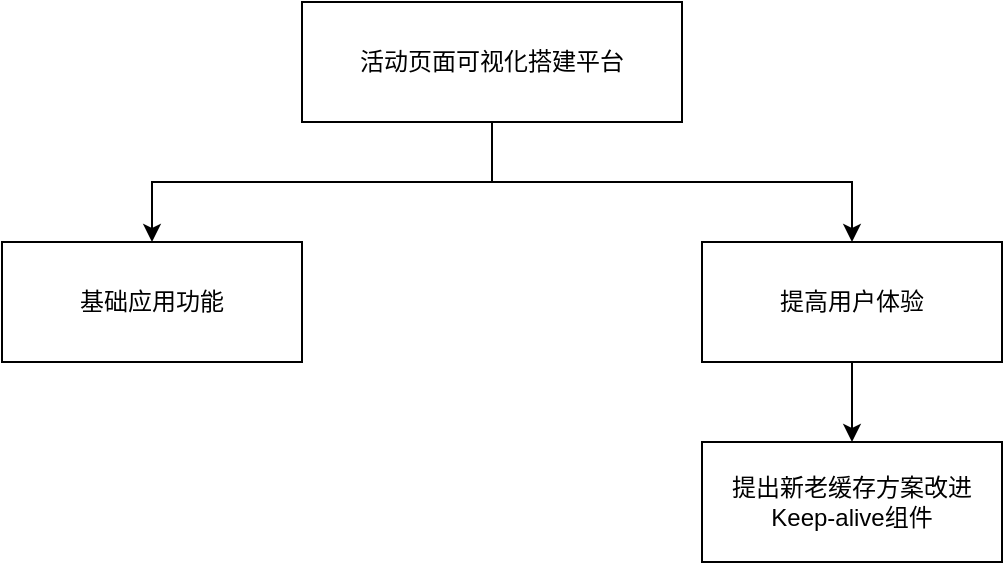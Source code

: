 <mxfile version="24.6.4" type="github">
  <diagram name="第 1 页" id="54AbXqlcH1Gsan5hpLr7">
    <mxGraphModel dx="954" dy="606" grid="1" gridSize="10" guides="1" tooltips="1" connect="1" arrows="1" fold="1" page="1" pageScale="1" pageWidth="827" pageHeight="1169" math="0" shadow="0">
      <root>
        <mxCell id="0" />
        <mxCell id="1" parent="0" />
        <mxCell id="UwrHu9n1EhoDG0dlT5wb-9" style="edgeStyle=orthogonalEdgeStyle;rounded=0;orthogonalLoop=1;jettySize=auto;html=1;exitX=0.5;exitY=1;exitDx=0;exitDy=0;entryX=0.5;entryY=0;entryDx=0;entryDy=0;" edge="1" parent="1" source="UwrHu9n1EhoDG0dlT5wb-1" target="UwrHu9n1EhoDG0dlT5wb-6">
          <mxGeometry relative="1" as="geometry" />
        </mxCell>
        <mxCell id="UwrHu9n1EhoDG0dlT5wb-10" style="edgeStyle=orthogonalEdgeStyle;rounded=0;orthogonalLoop=1;jettySize=auto;html=1;exitX=0.5;exitY=1;exitDx=0;exitDy=0;" edge="1" parent="1" source="UwrHu9n1EhoDG0dlT5wb-1" target="UwrHu9n1EhoDG0dlT5wb-8">
          <mxGeometry relative="1" as="geometry" />
        </mxCell>
        <mxCell id="UwrHu9n1EhoDG0dlT5wb-1" value="活动页面可视化搭建平台" style="rounded=0;whiteSpace=wrap;html=1;" vertex="1" parent="1">
          <mxGeometry x="320" y="150" width="190" height="60" as="geometry" />
        </mxCell>
        <mxCell id="UwrHu9n1EhoDG0dlT5wb-6" value="基础应用功能" style="rounded=0;whiteSpace=wrap;html=1;" vertex="1" parent="1">
          <mxGeometry x="170" y="270" width="150" height="60" as="geometry" />
        </mxCell>
        <mxCell id="UwrHu9n1EhoDG0dlT5wb-13" value="" style="edgeStyle=orthogonalEdgeStyle;rounded=0;orthogonalLoop=1;jettySize=auto;html=1;" edge="1" parent="1" source="UwrHu9n1EhoDG0dlT5wb-8" target="UwrHu9n1EhoDG0dlT5wb-12">
          <mxGeometry relative="1" as="geometry" />
        </mxCell>
        <mxCell id="UwrHu9n1EhoDG0dlT5wb-8" value="提高用户体验" style="rounded=0;whiteSpace=wrap;html=1;" vertex="1" parent="1">
          <mxGeometry x="520" y="270" width="150" height="60" as="geometry" />
        </mxCell>
        <mxCell id="UwrHu9n1EhoDG0dlT5wb-12" value="提出新老缓存方案改进Keep-alive组件" style="rounded=0;whiteSpace=wrap;html=1;" vertex="1" parent="1">
          <mxGeometry x="520" y="370" width="150" height="60" as="geometry" />
        </mxCell>
      </root>
    </mxGraphModel>
  </diagram>
</mxfile>
